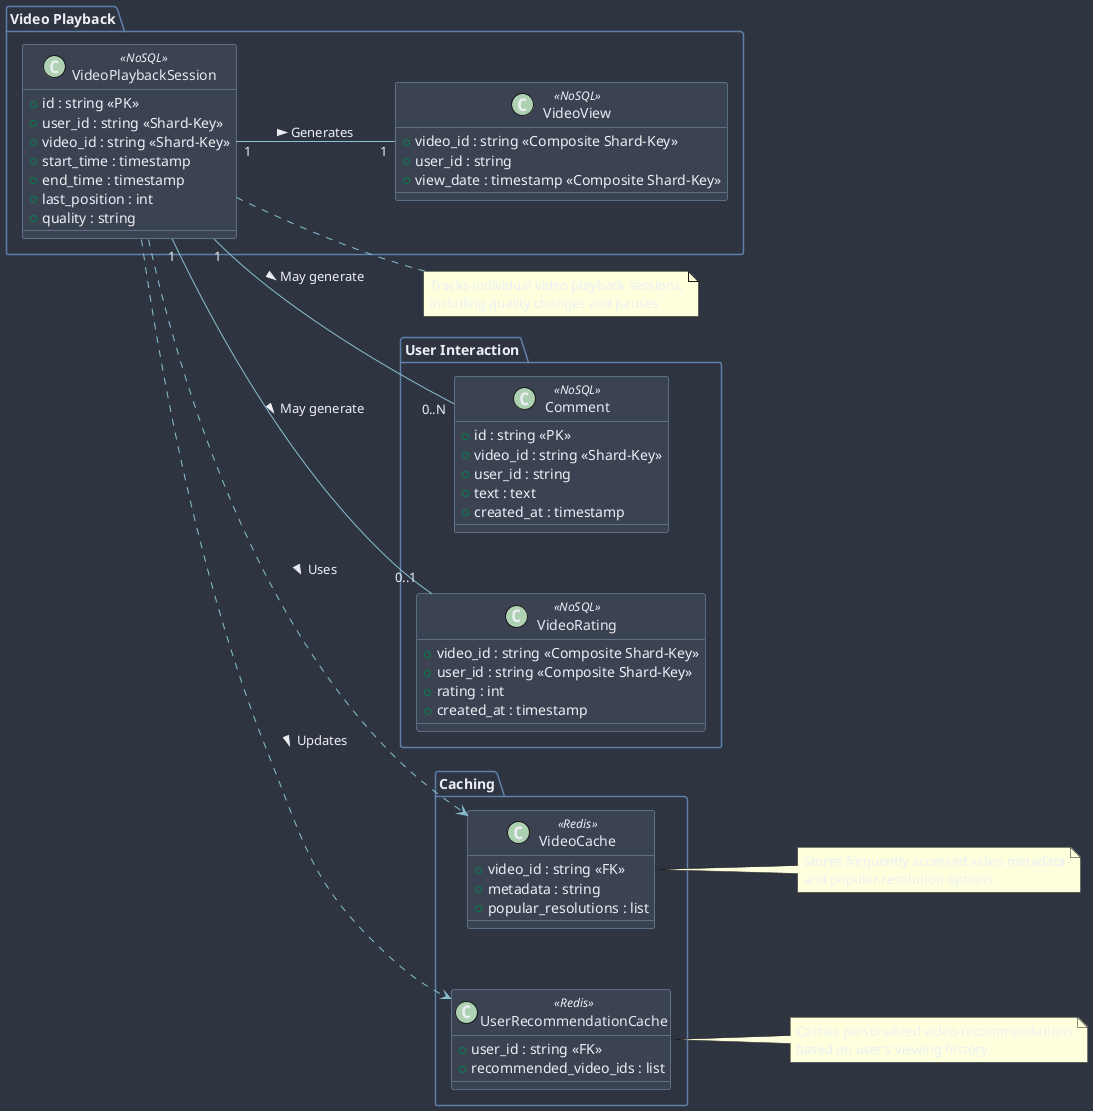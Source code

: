 @startuml YouTube Video Playback

skinparam backgroundColor #2E3440
skinparam defaultFontColor #ECEFF4
skinparam class {
  BackgroundColor #3B4252
  ArrowColor #88C0D0
  BorderColor #81A1C1
  FontColor #E5E9F0
}
skinparam packageBackgroundColor #2E3440
skinparam packageBorderColor #5E81AC
skinparam stereotypeCBackgroundColor #EBCB8B
skinparam stereotypeCBorderColor #D08770

left to right direction
skinparam nodesep 60
skinparam ranksep 60

package "Video Playback" {
  class VideoPlaybackSession <<NoSQL>> {
    +id : string <<PK>>
    +user_id : string <<Shard-Key>>
    +video_id : string <<Shard-Key>>
    +start_time : timestamp
    +end_time : timestamp
    +last_position : int
    +quality : string
  }

  class VideoView <<NoSQL>> {
    +video_id : string <<Composite Shard-Key>>
    +user_id : string
    +view_date : timestamp <<Composite Shard-Key>>
  }
}

package "User Interaction" {
  class Comment <<NoSQL>> {
    +id : string <<PK>>
    +video_id : string <<Shard-Key>>
    +user_id : string
    +text : text
    +created_at : timestamp
  }

  class VideoRating <<NoSQL>> {
    +video_id : string <<Composite Shard-Key>>
    +user_id : string <<Composite Shard-Key>>
    +rating : int
    +created_at : timestamp
  }
}

package "Caching" {
  class VideoCache <<Redis>> {
    +video_id : string <<FK>>
    +metadata : string
    +popular_resolutions : list
  }

  class UserRecommendationCache <<Redis>> {
    +user_id : string <<FK>>
    +recommended_video_ids : list
  }
}

VideoPlaybackSession "1" -- "1" VideoView : Generates >
VideoPlaybackSession "1" -- "0..N" Comment : May generate >
VideoPlaybackSession "1" -- "0..1" VideoRating : May generate >
VideoPlaybackSession ..> VideoCache : Uses >
VideoPlaybackSession ..> UserRecommendationCache : Updates >

note right of VideoPlaybackSession
  Tracks individual video playback sessions,
  including quality changes and pauses
end note

note right of VideoCache
  Stores frequently accessed video metadata
  and popular resolution options
end note

note right of UserRecommendationCache
  Caches personalized video recommendations
  based on user's viewing history
end note

@enduml
